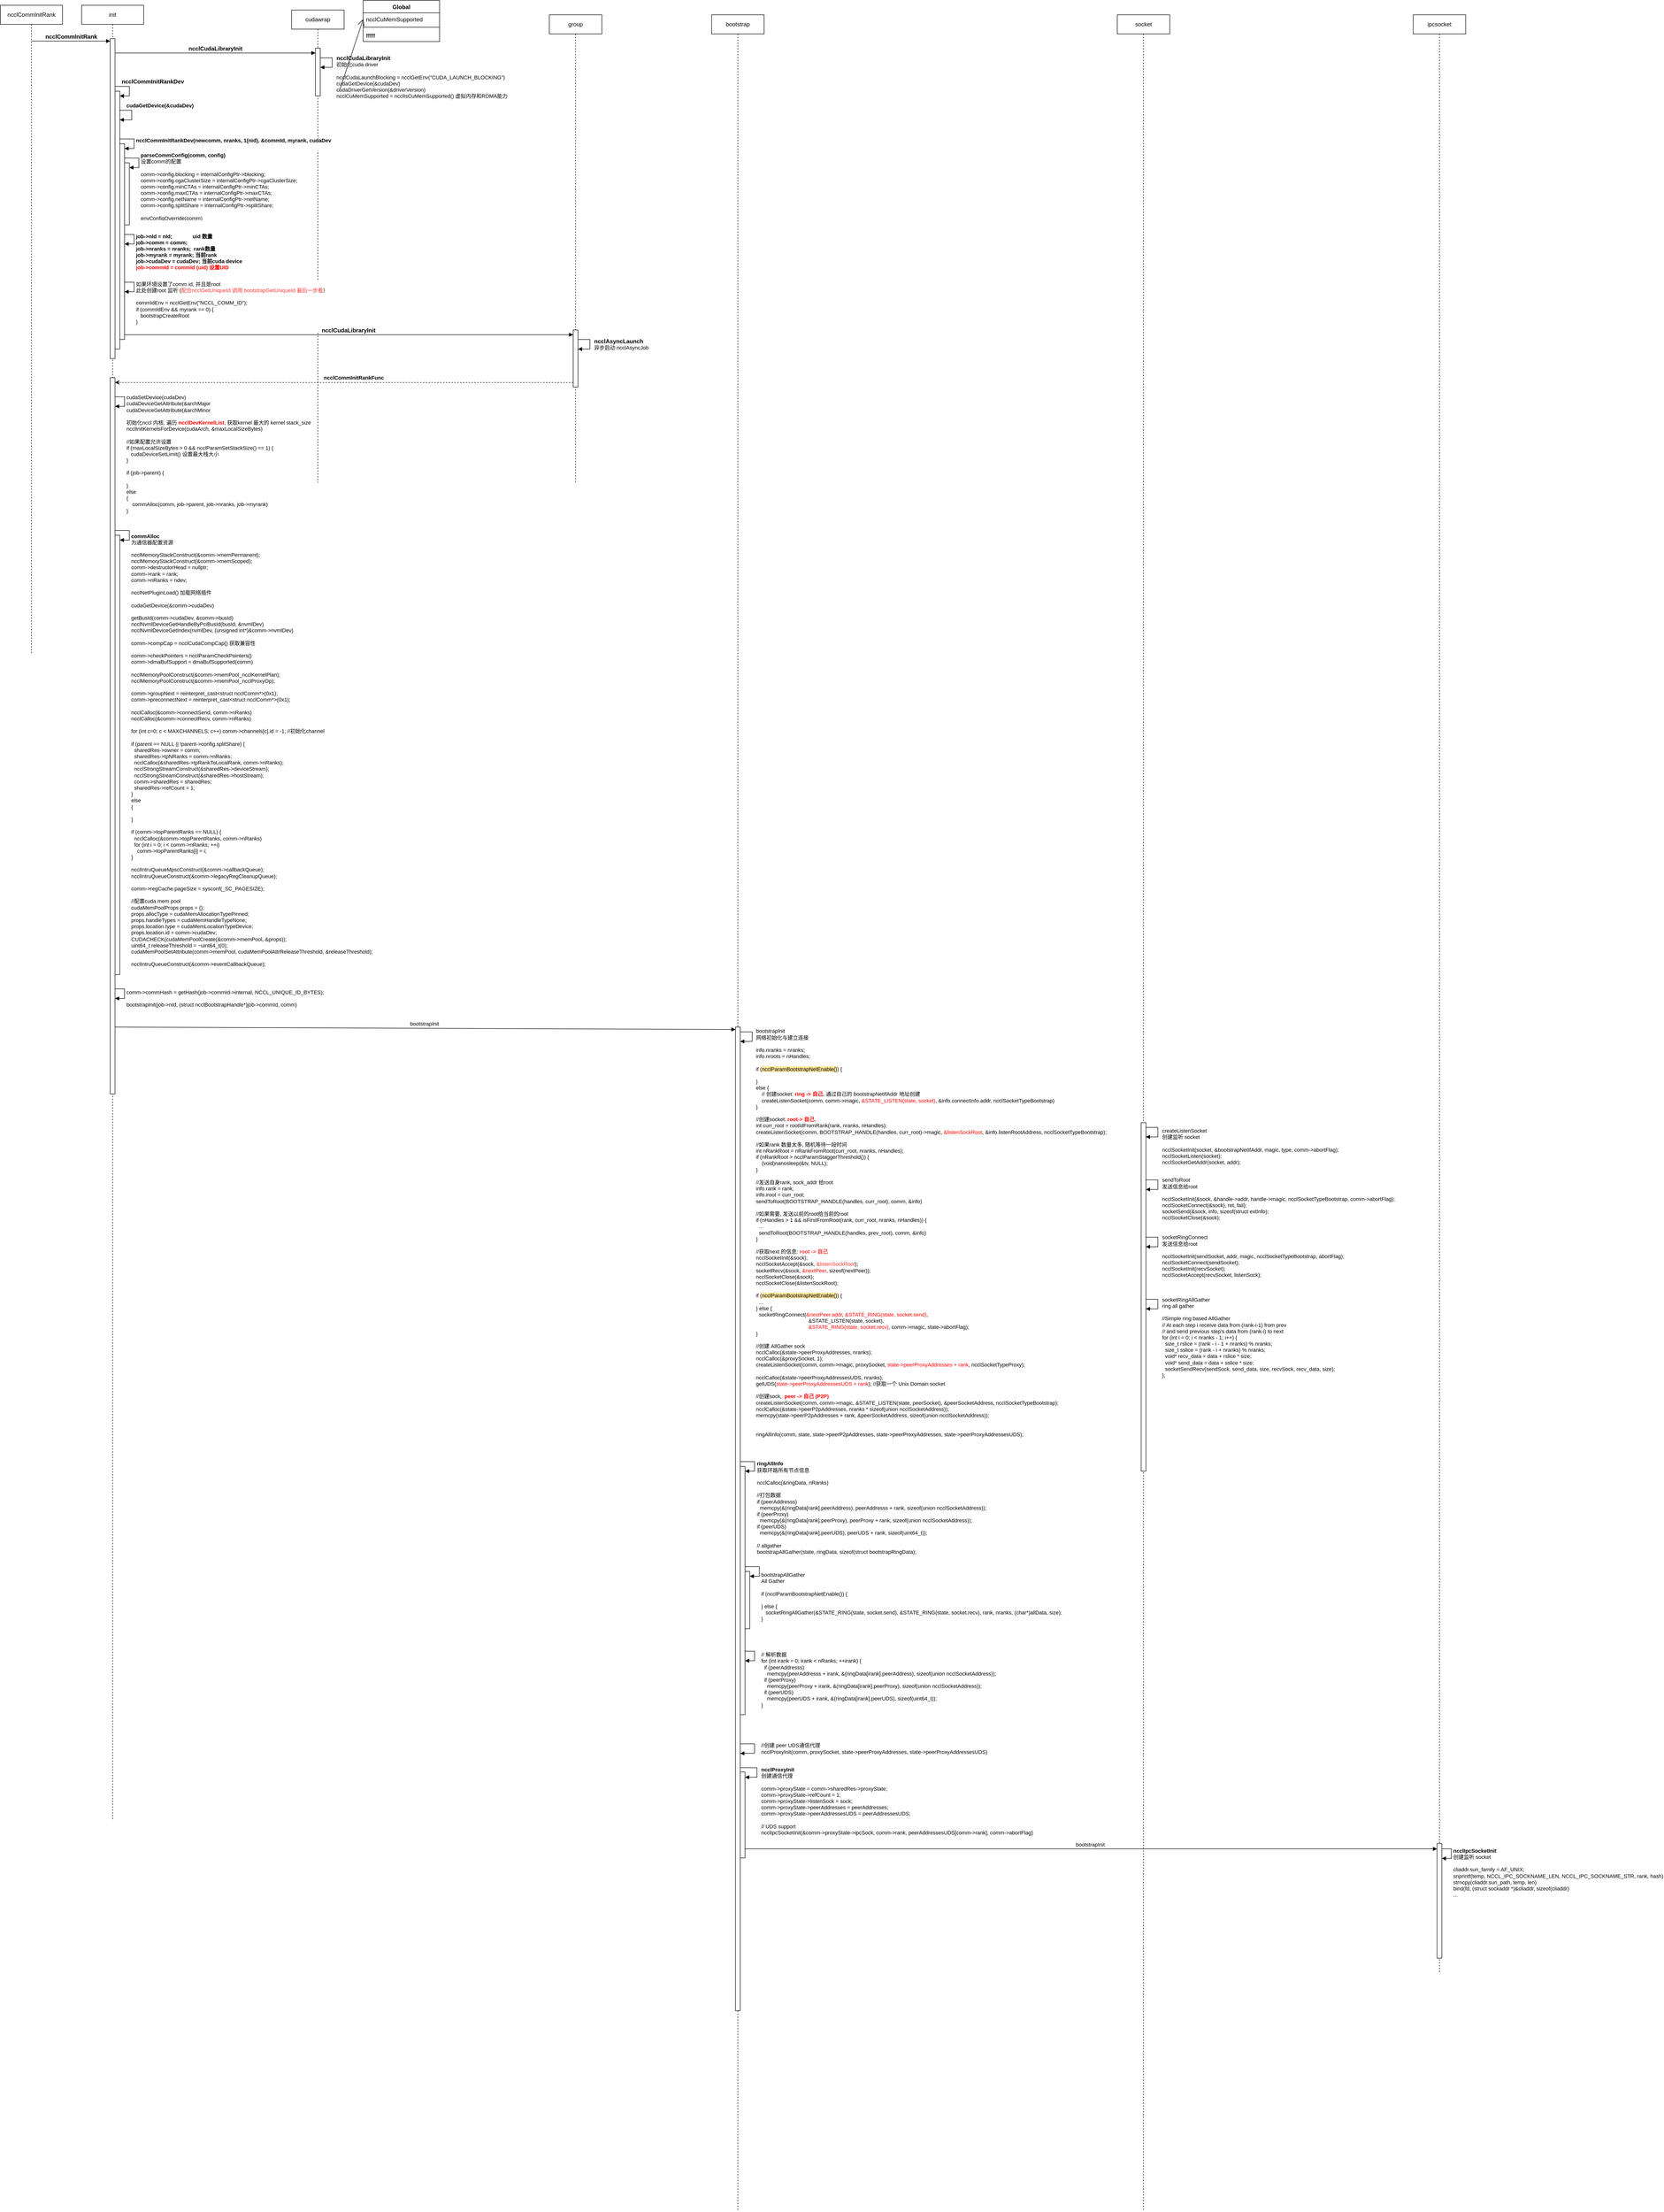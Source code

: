 <mxfile version="24.7.17">
  <diagram name="第 1 页" id="b1GZFBe9WJdDzyMPC5VA">
    <mxGraphModel dx="1889" dy="625" grid="1" gridSize="10" guides="1" tooltips="1" connect="1" arrows="1" fold="1" page="1" pageScale="1" pageWidth="827" pageHeight="1169" math="0" shadow="0">
      <root>
        <mxCell id="0" />
        <mxCell id="1" parent="0" />
        <mxCell id="_BDcEChBNtWXRV-AnO8E-1" value="ncclCommInitRank" style="shape=umlLifeline;perimeter=lifelinePerimeter;whiteSpace=wrap;html=1;container=1;dropTarget=0;collapsible=0;recursiveResize=0;outlineConnect=0;portConstraint=eastwest;newEdgeStyle={&quot;curved&quot;:0,&quot;rounded&quot;:0};" parent="1" vertex="1">
          <mxGeometry x="-10" y="40" width="130" height="1360" as="geometry" />
        </mxCell>
        <mxCell id="_BDcEChBNtWXRV-AnO8E-2" value="&lt;span style=&quot;text-align: left;&quot;&gt;cudawrap&lt;/span&gt;" style="shape=umlLifeline;perimeter=lifelinePerimeter;whiteSpace=wrap;html=1;container=1;dropTarget=0;collapsible=0;recursiveResize=0;outlineConnect=0;portConstraint=eastwest;newEdgeStyle={&quot;curved&quot;:0,&quot;rounded&quot;:0};" parent="1" vertex="1">
          <mxGeometry x="600" y="50" width="110" height="990" as="geometry" />
        </mxCell>
        <mxCell id="_BDcEChBNtWXRV-AnO8E-3" value="" style="html=1;points=[[0,0,0,0,5],[0,1,0,0,-5],[1,0,0,0,5],[1,1,0,0,-5]];perimeter=orthogonalPerimeter;outlineConnect=0;targetShapes=umlLifeline;portConstraint=eastwest;newEdgeStyle={&quot;curved&quot;:0,&quot;rounded&quot;:0};" parent="_BDcEChBNtWXRV-AnO8E-2" vertex="1">
          <mxGeometry x="50" y="80" width="10" height="100" as="geometry" />
        </mxCell>
        <mxCell id="_BDcEChBNtWXRV-AnO8E-4" value="&lt;b style=&quot;font-size: 12px; text-wrap: wrap;&quot;&gt;ncclCudaLibraryInit&lt;/b&gt;&lt;br&gt;&lt;div&gt;初始化cuda driver&lt;/div&gt;&lt;div&gt;&lt;br&gt;&lt;/div&gt;&lt;div&gt;ncclCudaLaunchBlocking = ncclGetEnv(&quot;CUDA_LAUNCH_BLOCKING&quot;)&lt;br&gt;&lt;/div&gt;&lt;div&gt;cudaGetDevice(&amp;amp;cudaDev)&lt;br&gt;cudaDriverGetVersion(&amp;amp;driverVersion)&lt;br&gt;ncclCuMemSupported = ncclIsCuMemSupported() 虚拟内存和RDMA能力&lt;br&gt;&lt;/div&gt;" style="html=1;align=left;spacingLeft=2;endArrow=block;rounded=0;edgeStyle=orthogonalEdgeStyle;curved=0;rounded=0;" parent="_BDcEChBNtWXRV-AnO8E-2" edge="1">
          <mxGeometry x="0.286" y="21" relative="1" as="geometry">
            <mxPoint x="60" y="100" as="sourcePoint" />
            <Array as="points">
              <mxPoint x="85" y="100" />
              <mxPoint x="85" y="120" />
            </Array>
            <mxPoint x="60" y="120.029" as="targetPoint" />
            <mxPoint x="5" y="-1" as="offset" />
          </mxGeometry>
        </mxCell>
        <mxCell id="_BDcEChBNtWXRV-AnO8E-5" value="&lt;div style=&quot;text-align: left;&quot;&gt;&lt;b&gt;&lt;span style=&quot;font-size: 12px; text-align: center; text-wrap: wrap; background-color: rgb(251, 251, 251);&quot;&gt;ncclCommInitRank&lt;/span&gt;&lt;/b&gt;&lt;/div&gt;" style="html=1;verticalAlign=bottom;endArrow=block;curved=0;rounded=0;entryX=0;entryY=0;entryDx=0;entryDy=5;entryPerimeter=0;" parent="1" source="_BDcEChBNtWXRV-AnO8E-1" target="_BDcEChBNtWXRV-AnO8E-33" edge="1">
          <mxGeometry x="-0.003" width="80" relative="1" as="geometry">
            <mxPoint x="70" y="200" as="sourcePoint" />
            <mxPoint x="150" y="200" as="targetPoint" />
            <Array as="points">
              <mxPoint x="65" y="115" />
            </Array>
            <mxPoint as="offset" />
          </mxGeometry>
        </mxCell>
        <mxCell id="_BDcEChBNtWXRV-AnO8E-6" value="&lt;div style=&quot;text-align: center;&quot;&gt;&lt;span style=&quot;font-size: 12px; text-wrap: wrap;&quot;&gt;&lt;b&gt;ncclCommInitRankDev&lt;/b&gt;&lt;/span&gt;&lt;br&gt;&lt;/div&gt;" style="html=1;align=left;spacingLeft=2;endArrow=block;rounded=0;edgeStyle=orthogonalEdgeStyle;curved=0;rounded=0;" parent="1" source="_BDcEChBNtWXRV-AnO8E-33" target="_BDcEChBNtWXRV-AnO8E-35" edge="1">
          <mxGeometry x="-0.714" y="10" relative="1" as="geometry">
            <mxPoint x="240" y="150" as="sourcePoint" />
            <Array as="points">
              <mxPoint x="260" y="210" />
              <mxPoint x="260" y="230" />
            </Array>
            <mxPoint x="240" y="170" as="targetPoint" />
            <mxPoint as="offset" />
          </mxGeometry>
        </mxCell>
        <mxCell id="_BDcEChBNtWXRV-AnO8E-23" value="Global" style="swimlane;fontStyle=1;align=center;verticalAlign=top;childLayout=stackLayout;horizontal=1;startSize=26;horizontalStack=0;resizeParent=1;resizeParentMax=0;resizeLast=0;collapsible=1;marginBottom=0;whiteSpace=wrap;html=1;" parent="1" vertex="1">
          <mxGeometry x="750" y="30" width="160" height="86" as="geometry" />
        </mxCell>
        <mxCell id="_BDcEChBNtWXRV-AnO8E-24" value="ncclCuMemSupported" style="text;strokeColor=none;fillColor=none;align=left;verticalAlign=top;spacingLeft=4;spacingRight=4;overflow=hidden;rotatable=0;points=[[0,0.5],[1,0.5]];portConstraint=eastwest;whiteSpace=wrap;html=1;" parent="_BDcEChBNtWXRV-AnO8E-23" vertex="1">
          <mxGeometry y="26" width="160" height="26" as="geometry" />
        </mxCell>
        <mxCell id="_BDcEChBNtWXRV-AnO8E-25" value="" style="line;strokeWidth=1;fillColor=none;align=left;verticalAlign=middle;spacingTop=-1;spacingLeft=3;spacingRight=3;rotatable=0;labelPosition=right;points=[];portConstraint=eastwest;strokeColor=inherit;" parent="_BDcEChBNtWXRV-AnO8E-23" vertex="1">
          <mxGeometry y="52" width="160" height="8" as="geometry" />
        </mxCell>
        <mxCell id="_BDcEChBNtWXRV-AnO8E-26" value="ffffff" style="text;strokeColor=none;fillColor=none;align=left;verticalAlign=top;spacingLeft=4;spacingRight=4;overflow=hidden;rotatable=0;points=[[0,0.5],[1,0.5]];portConstraint=eastwest;whiteSpace=wrap;html=1;" parent="_BDcEChBNtWXRV-AnO8E-23" vertex="1">
          <mxGeometry y="60" width="160" height="26" as="geometry" />
        </mxCell>
        <mxCell id="_BDcEChBNtWXRV-AnO8E-27" value="" style="endArrow=open;endFill=1;endSize=12;html=1;rounded=0;entryX=0;entryY=0.5;entryDx=0;entryDy=0;" parent="1" target="_BDcEChBNtWXRV-AnO8E-24" edge="1">
          <mxGeometry width="160" relative="1" as="geometry">
            <mxPoint x="700" y="220" as="sourcePoint" />
            <mxPoint x="880" y="300" as="targetPoint" />
          </mxGeometry>
        </mxCell>
        <mxCell id="_BDcEChBNtWXRV-AnO8E-31" value="&lt;div&gt;&lt;b&gt;ncclCommInitRankDev(newcomm, nranks, 1(nid), &amp;amp;commId, myrank, cudaDev&lt;br&gt;&lt;/b&gt;&lt;br&gt;&lt;/div&gt;" style="html=1;align=left;spacingLeft=2;endArrow=block;rounded=0;edgeStyle=orthogonalEdgeStyle;curved=0;rounded=0;" parent="1" target="_BDcEChBNtWXRV-AnO8E-37" edge="1">
          <mxGeometry x="0.142" relative="1" as="geometry">
            <mxPoint x="240" y="320" as="sourcePoint" />
            <Array as="points">
              <mxPoint x="270" y="320" />
              <mxPoint x="270" y="340" />
            </Array>
            <mxPoint x="240" y="340" as="targetPoint" />
            <mxPoint as="offset" />
          </mxGeometry>
        </mxCell>
        <mxCell id="_BDcEChBNtWXRV-AnO8E-32" value="init" style="shape=umlLifeline;perimeter=lifelinePerimeter;whiteSpace=wrap;html=1;container=1;dropTarget=0;collapsible=0;recursiveResize=0;outlineConnect=0;portConstraint=eastwest;newEdgeStyle={&quot;curved&quot;:0,&quot;rounded&quot;:0};" parent="1" vertex="1">
          <mxGeometry x="160" y="40" width="130" height="3800" as="geometry" />
        </mxCell>
        <mxCell id="_BDcEChBNtWXRV-AnO8E-33" value="" style="html=1;points=[[0,0,0,0,5],[0,1,0,0,-5],[1,0,0,0,5],[1,1,0,0,-5]];perimeter=orthogonalPerimeter;outlineConnect=0;targetShapes=umlLifeline;portConstraint=eastwest;newEdgeStyle={&quot;curved&quot;:0,&quot;rounded&quot;:0};" parent="_BDcEChBNtWXRV-AnO8E-32" vertex="1">
          <mxGeometry x="60" y="70" width="10" height="670" as="geometry" />
        </mxCell>
        <mxCell id="_BDcEChBNtWXRV-AnO8E-39" value="" style="html=1;points=[[0,0,0,0,5],[0,1,0,0,-5],[1,0,0,0,5],[1,1,0,0,-5]];perimeter=orthogonalPerimeter;outlineConnect=0;targetShapes=umlLifeline;portConstraint=eastwest;newEdgeStyle={&quot;curved&quot;:0,&quot;rounded&quot;:0};" parent="_BDcEChBNtWXRV-AnO8E-32" vertex="1">
          <mxGeometry x="90" y="330" width="10" height="130" as="geometry" />
        </mxCell>
        <mxCell id="1VXhZnBA0H2tJ2FiTW9o-6" value="" style="html=1;points=[[0,0,0,0,5],[0,1,0,0,-5],[1,0,0,0,5],[1,1,0,0,-5]];perimeter=orthogonalPerimeter;outlineConnect=0;targetShapes=umlLifeline;portConstraint=eastwest;newEdgeStyle={&quot;curved&quot;:0,&quot;rounded&quot;:0};" vertex="1" parent="_BDcEChBNtWXRV-AnO8E-32">
          <mxGeometry x="60" y="780" width="10" height="1500" as="geometry" />
        </mxCell>
        <mxCell id="1VXhZnBA0H2tJ2FiTW9o-11" value="" style="html=1;points=[[0,0,0,0,5],[0,1,0,0,-5],[1,0,0,0,5],[1,1,0,0,-5]];perimeter=orthogonalPerimeter;outlineConnect=0;targetShapes=umlLifeline;portConstraint=eastwest;newEdgeStyle={&quot;curved&quot;:0,&quot;rounded&quot;:0};" vertex="1" parent="_BDcEChBNtWXRV-AnO8E-32">
          <mxGeometry x="70" y="1110" width="10" height="920" as="geometry" />
        </mxCell>
        <mxCell id="_BDcEChBNtWXRV-AnO8E-34" value="&lt;b&gt;cudaGetDevice(&amp;amp;cudaDev)&lt;/b&gt;" style="html=1;align=left;spacingLeft=2;endArrow=block;rounded=0;edgeStyle=orthogonalEdgeStyle;curved=0;rounded=0;" parent="1" edge="1">
          <mxGeometry x="-0.715" y="10" relative="1" as="geometry">
            <mxPoint x="240" y="260" as="sourcePoint" />
            <Array as="points">
              <mxPoint x="265" y="260" />
              <mxPoint x="265" y="280" />
            </Array>
            <mxPoint x="240" y="280" as="targetPoint" />
            <mxPoint as="offset" />
          </mxGeometry>
        </mxCell>
        <mxCell id="_BDcEChBNtWXRV-AnO8E-35" value="" style="html=1;points=[[0,0,0,0,5],[0,1,0,0,-5],[1,0,0,0,5],[1,1,0,0,-5]];perimeter=orthogonalPerimeter;outlineConnect=0;targetShapes=umlLifeline;portConstraint=eastwest;newEdgeStyle={&quot;curved&quot;:0,&quot;rounded&quot;:0};" parent="1" vertex="1">
          <mxGeometry x="230" y="220" width="10" height="540" as="geometry" />
        </mxCell>
        <mxCell id="_BDcEChBNtWXRV-AnO8E-36" value="&lt;div style=&quot;text-align: left;&quot;&gt;&lt;span style=&quot;font-size: 12px; text-wrap: wrap;&quot;&gt;&lt;b&gt;ncclCudaLibraryInit&lt;/b&gt;&lt;/span&gt;&lt;/div&gt;" style="html=1;verticalAlign=bottom;endArrow=block;curved=0;rounded=0;" parent="1" edge="1" source="_BDcEChBNtWXRV-AnO8E-33">
          <mxGeometry x="-0.003" width="80" relative="1" as="geometry">
            <mxPoint x="240" y="140" as="sourcePoint" />
            <mxPoint x="650" y="140" as="targetPoint" />
            <Array as="points" />
            <mxPoint as="offset" />
          </mxGeometry>
        </mxCell>
        <mxCell id="_BDcEChBNtWXRV-AnO8E-37" value="" style="html=1;points=[[0,0,0,0,5],[0,1,0,0,-5],[1,0,0,0,5],[1,1,0,0,-5]];perimeter=orthogonalPerimeter;outlineConnect=0;targetShapes=umlLifeline;portConstraint=eastwest;newEdgeStyle={&quot;curved&quot;:0,&quot;rounded&quot;:0};" parent="1" vertex="1">
          <mxGeometry x="240" y="330" width="10" height="410" as="geometry" />
        </mxCell>
        <mxCell id="_BDcEChBNtWXRV-AnO8E-38" value="&lt;div&gt;&lt;b&gt;parseCommConfig(comm, config)&lt;br&gt;&lt;/b&gt;设置comm的配置&lt;br&gt;&lt;br&gt;&lt;div&gt;comm-&amp;gt;config.blocking = internalConfigPtr-&amp;gt;blocking;&lt;/div&gt;&lt;div&gt;comm-&amp;gt;config.cgaClusterSize = internalConfigPtr-&amp;gt;cgaClusterSize;&lt;/div&gt;&lt;div&gt;comm-&amp;gt;config.minCTAs = internalConfigPtr-&amp;gt;minCTAs;&lt;/div&gt;&lt;div&gt;comm-&amp;gt;config.maxCTAs = internalConfigPtr-&amp;gt;maxCTAs;&lt;/div&gt;&lt;div&gt;comm-&amp;gt;config.netName = internalConfigPtr-&amp;gt;netName;&lt;/div&gt;&lt;div&gt;comm-&amp;gt;config.splitShare = internalConfigPtr-&amp;gt;splitShare;&lt;br&gt;&lt;br&gt;envConfigOverride(comm)&lt;br&gt;&lt;/div&gt;&lt;/div&gt;" style="html=1;align=left;spacingLeft=2;endArrow=block;rounded=0;edgeStyle=orthogonalEdgeStyle;curved=0;rounded=0;" parent="1" target="_BDcEChBNtWXRV-AnO8E-39" edge="1">
          <mxGeometry x="0.437" y="40" relative="1" as="geometry">
            <mxPoint x="250" y="360" as="sourcePoint" />
            <Array as="points">
              <mxPoint x="280" y="360" />
              <mxPoint x="280" y="380" />
            </Array>
            <mxPoint x="260" y="400" as="targetPoint" />
            <mxPoint as="offset" />
          </mxGeometry>
        </mxCell>
        <mxCell id="_BDcEChBNtWXRV-AnO8E-41" value="&lt;div&gt;&lt;b style=&quot;&quot;&gt;&lt;br&gt;&lt;/b&gt;&lt;/div&gt;&lt;div style=&quot;font-weight: bold;&quot;&gt;&lt;b style=&quot;&quot;&gt;&lt;br&gt;&lt;/b&gt;&lt;/div&gt;&lt;div style=&quot;&quot;&gt;&lt;b&gt;job-&amp;gt;nId = nId;&amp;nbsp; &amp;nbsp; &amp;nbsp; &amp;nbsp; &amp;nbsp; &amp;nbsp; &amp;nbsp; uid 数量&lt;/b&gt;&lt;/div&gt;&lt;div style=&quot;&quot;&gt;&lt;b&gt;job-&amp;gt;comm = comm;&amp;nbsp;&amp;nbsp;&lt;/b&gt;&lt;/div&gt;&lt;div style=&quot;&quot;&gt;&lt;b&gt;job-&amp;gt;nranks = nranks;&amp;nbsp; rank数量&lt;/b&gt;&lt;/div&gt;&lt;div style=&quot;&quot;&gt;&lt;b&gt;job-&amp;gt;myrank = myrank; 当前rank&lt;/b&gt;&lt;/div&gt;&lt;div style=&quot;&quot;&gt;&lt;b&gt;job-&amp;gt;cudaDev = cudaDev; 当前cuda device&lt;/b&gt;&lt;/div&gt;&lt;b style=&quot;color: rgb(255, 0, 0);&quot;&gt;job-&amp;gt;commId = commId (uid) 设置UID&lt;br&gt;&lt;br&gt;&lt;/b&gt;" style="html=1;align=left;spacingLeft=2;endArrow=block;rounded=0;edgeStyle=orthogonalEdgeStyle;curved=0;rounded=0;" parent="1" edge="1">
          <mxGeometry x="0.333" y="10" relative="1" as="geometry">
            <mxPoint x="250" y="520" as="sourcePoint" />
            <Array as="points">
              <mxPoint x="270" y="520" />
              <mxPoint x="270" y="540" />
            </Array>
            <mxPoint x="250" y="540" as="targetPoint" />
            <mxPoint as="offset" />
          </mxGeometry>
        </mxCell>
        <mxCell id="_BDcEChBNtWXRV-AnO8E-42" value="&lt;div&gt;如果环境设置了comm id, 并且是root&lt;br&gt;此处创建root 监听 (&lt;font color=&quot;#ff3333&quot;&gt;配合ncclGetUniqueId 调用 bootstrapGetUniqueId 最后一步看&lt;/font&gt;）&lt;/div&gt;&lt;div style=&quot;font-weight: bold;&quot;&gt;&lt;b style=&quot;&quot;&gt;&lt;br&gt;&lt;/b&gt;&lt;/div&gt;&lt;div style=&quot;&quot;&gt;commIdEnv = ncclGetEnv(&quot;NCCL_COMM_ID&quot;);&lt;br&gt;&lt;/div&gt;&lt;div style=&quot;&quot;&gt;if (commIdEnv &amp;amp;&amp;amp; myrank == 0) {&lt;br&gt;&lt;/div&gt;&lt;div style=&quot;&quot;&gt;&amp;nbsp; &amp;nbsp;bootstrapCreateRoot&lt;/div&gt;&lt;div style=&quot;&quot;&gt;}&lt;/div&gt;&lt;b style=&quot;color: rgb(255, 0, 0);&quot;&gt;&lt;br&gt;&lt;/b&gt;" style="html=1;align=left;spacingLeft=2;endArrow=block;rounded=0;edgeStyle=orthogonalEdgeStyle;curved=0;rounded=0;" parent="1" edge="1">
          <mxGeometry x="0.333" y="30" relative="1" as="geometry">
            <mxPoint x="250" y="620" as="sourcePoint" />
            <Array as="points">
              <mxPoint x="270" y="620" />
              <mxPoint x="270" y="640" />
            </Array>
            <mxPoint x="250" y="640" as="targetPoint" />
            <mxPoint as="offset" />
          </mxGeometry>
        </mxCell>
        <mxCell id="1VXhZnBA0H2tJ2FiTW9o-2" value="&lt;span style=&quot;text-align: left;&quot;&gt;group&lt;/span&gt;" style="shape=umlLifeline;perimeter=lifelinePerimeter;whiteSpace=wrap;html=1;container=1;dropTarget=0;collapsible=0;recursiveResize=0;outlineConnect=0;portConstraint=eastwest;newEdgeStyle={&quot;curved&quot;:0,&quot;rounded&quot;:0};" vertex="1" parent="1">
          <mxGeometry x="1140" y="60" width="110" height="980" as="geometry" />
        </mxCell>
        <mxCell id="1VXhZnBA0H2tJ2FiTW9o-3" value="" style="html=1;points=[[0,0,0,0,5],[0,1,0,0,-5],[1,0,0,0,5],[1,1,0,0,-5]];perimeter=orthogonalPerimeter;outlineConnect=0;targetShapes=umlLifeline;portConstraint=eastwest;newEdgeStyle={&quot;curved&quot;:0,&quot;rounded&quot;:0};" vertex="1" parent="1VXhZnBA0H2tJ2FiTW9o-2">
          <mxGeometry x="50" y="660" width="10" height="120" as="geometry" />
        </mxCell>
        <mxCell id="1VXhZnBA0H2tJ2FiTW9o-4" value="&lt;div&gt;&lt;span style=&quot;font-size: 12px; text-wrap: wrap;&quot;&gt;&lt;b&gt;ncclAsyncLaunch&lt;br&gt;&lt;/b&gt;&lt;/span&gt;异步启动&amp;nbsp;ncclAsyncJob&lt;/div&gt;" style="html=1;align=left;spacingLeft=2;endArrow=block;rounded=0;edgeStyle=orthogonalEdgeStyle;curved=0;rounded=0;" edge="1" parent="1VXhZnBA0H2tJ2FiTW9o-2">
          <mxGeometry y="5" relative="1" as="geometry">
            <mxPoint x="60" y="680" as="sourcePoint" />
            <Array as="points">
              <mxPoint x="85" y="680" />
              <mxPoint x="85" y="700" />
            </Array>
            <mxPoint x="60" y="700.029" as="targetPoint" />
            <mxPoint as="offset" />
          </mxGeometry>
        </mxCell>
        <mxCell id="1VXhZnBA0H2tJ2FiTW9o-5" value="&lt;div style=&quot;text-align: left;&quot;&gt;&lt;span style=&quot;font-size: 12px; text-wrap: wrap;&quot;&gt;&lt;b&gt;ncclCudaLibraryInit&lt;/b&gt;&lt;/span&gt;&lt;/div&gt;" style="html=1;verticalAlign=bottom;endArrow=block;curved=0;rounded=0;" edge="1" parent="1">
          <mxGeometry x="-0.003" width="80" relative="1" as="geometry">
            <mxPoint x="250" y="730" as="sourcePoint" />
            <mxPoint x="1190" y="730" as="targetPoint" />
            <Array as="points" />
            <mxPoint as="offset" />
          </mxGeometry>
        </mxCell>
        <mxCell id="1VXhZnBA0H2tJ2FiTW9o-8" value="&lt;b&gt;ncclCommInitRankFunc&lt;/b&gt;" style="endArrow=classic;html=1;rounded=0;dashed=1;" edge="1" parent="1">
          <mxGeometry x="-0.042" y="-10" width="50" height="50" relative="1" as="geometry">
            <mxPoint x="1190" y="830" as="sourcePoint" />
            <mxPoint x="230" y="830" as="targetPoint" />
            <mxPoint as="offset" />
          </mxGeometry>
        </mxCell>
        <mxCell id="1VXhZnBA0H2tJ2FiTW9o-9" value="&lt;div&gt;cudaSetDevice(cudaDev)&lt;br&gt;&lt;div&gt;cudaDeviceGetAttribute(&amp;amp;archMajor&lt;/div&gt;&lt;div&gt;cudaDeviceGetAttribute(&amp;amp;archMinor&lt;br&gt;&lt;br&gt;初始化nccl 内核, 遍历&amp;nbsp;&lt;b&gt;&lt;font color=&quot;#ff0000&quot;&gt;ncclDevKernelList&lt;/font&gt;&lt;/b&gt;, 获取kernel 最大的 kernel stack_size&lt;br&gt;ncclInitKernelsForDevice(cudaArch, &amp;amp;maxLocalSizeBytes)&lt;br&gt;&lt;br&gt;//如果配置允许设置&lt;br&gt;if (maxLocalSizeBytes &amp;gt; 0 &amp;amp;&amp;amp; ncclParamSetStackSize() == 1) {&lt;br&gt;&amp;nbsp; &amp;nbsp;cudaDeviceSetLimit() 设置最大栈大小&lt;br&gt;}&lt;/div&gt;&lt;/div&gt;&lt;div&gt;&lt;br&gt;&lt;/div&gt;&lt;div&gt;if (job-&amp;gt;parent) {&lt;br&gt;&lt;/div&gt;&lt;div&gt;&lt;br&gt;&lt;/div&gt;&lt;div&gt;}&lt;/div&gt;&lt;div&gt;else&lt;/div&gt;&lt;div&gt;{&lt;/div&gt;&lt;div&gt;&amp;nbsp; &amp;nbsp; commAlloc(comm, job-&amp;gt;parent, job-&amp;gt;nranks, job-&amp;gt;myrank)&amp;nbsp;&lt;/div&gt;&lt;div&gt;}&lt;/div&gt;" style="html=1;align=left;spacingLeft=2;endArrow=block;rounded=0;edgeStyle=orthogonalEdgeStyle;curved=0;rounded=0;" edge="1" parent="1">
          <mxGeometry x="0.333" y="100" relative="1" as="geometry">
            <mxPoint x="230" y="860" as="sourcePoint" />
            <Array as="points">
              <mxPoint x="250" y="860" />
              <mxPoint x="250" y="880" />
            </Array>
            <mxPoint x="230" y="880" as="targetPoint" />
            <mxPoint as="offset" />
          </mxGeometry>
        </mxCell>
        <mxCell id="1VXhZnBA0H2tJ2FiTW9o-10" value="&lt;div&gt;&lt;b&gt;commAlloc&lt;/b&gt;&lt;br&gt;&lt;/div&gt;&lt;div style=&quot;&quot;&gt;为通信器配置资源&lt;br&gt;&lt;br&gt;&lt;/div&gt;&lt;div style=&quot;&quot;&gt;&lt;div&gt;ncclMemoryStackConstruct(&amp;amp;comm-&amp;gt;memPermanent);&lt;/div&gt;&lt;div&gt;ncclMemoryStackConstruct(&amp;amp;comm-&amp;gt;memScoped);&lt;/div&gt;&lt;div&gt;comm-&amp;gt;destructorHead = nullptr;&lt;/div&gt;&lt;div&gt;comm-&amp;gt;rank = rank;&lt;/div&gt;&lt;div&gt;comm-&amp;gt;nRanks = ndev;&lt;br&gt;&lt;br&gt;ncclNetPluginLoad() 加载网络插件&lt;br&gt;&lt;br&gt;cudaGetDevice(&amp;amp;comm-&amp;gt;cudaDev)&lt;br&gt;&lt;br&gt;getBusId(comm-&amp;gt;cudaDev, &amp;amp;comm-&amp;gt;busId)&lt;br&gt;ncclNvmlDeviceGetHandleByPciBusId(busId, &amp;amp;nvmlDev)&lt;br&gt;ncclNvmlDeviceGetIndex(nvmlDev, (unsigned int*)&amp;amp;comm-&amp;gt;nvmlDev)&lt;br&gt;&lt;br&gt;comm-&amp;gt;compCap = ncclCudaCompCap() 获取兼容性&lt;br&gt;&lt;br&gt;comm-&amp;gt;checkPointers = ncclParamCheckPointers()&lt;br&gt;comm-&amp;gt;dmaBufSupport = dmaBufSupported(comm)&lt;br&gt;&lt;br&gt;&lt;div&gt;ncclMemoryPoolConstruct(&amp;amp;comm-&amp;gt;memPool_ncclKernelPlan);&lt;/div&gt;&lt;div&gt;ncclMemoryPoolConstruct(&amp;amp;comm-&amp;gt;memPool_ncclProxyOp);&lt;/div&gt;&lt;br&gt;&lt;/div&gt;&lt;div&gt;&lt;div&gt;comm-&amp;gt;groupNext = reinterpret_cast&amp;lt;struct ncclComm*&amp;gt;(0x1);&lt;/div&gt;&lt;div&gt;comm-&amp;gt;preconnectNext = reinterpret_cast&amp;lt;struct ncclComm*&amp;gt;(0x1);&lt;br&gt;&lt;br&gt;&lt;div&gt;ncclCalloc(&amp;amp;comm-&amp;gt;connectSend, comm-&amp;gt;nRanks)&lt;/div&gt;&lt;div&gt;ncclCalloc(&amp;amp;comm-&amp;gt;connectRecv, comm-&amp;gt;nRanks)&lt;br&gt;&lt;br&gt;for (int c=0; c &amp;lt; MAXCHANNELS; c++) comm-&amp;gt;channels[c].id = -1; //初始化channel&lt;br&gt;&lt;br&gt;&lt;div&gt;if (parent == NULL || !parent-&amp;gt;config.splitShare) {&lt;/div&gt;&lt;div&gt;&lt;div&gt;&amp;nbsp; sharedRes-&amp;gt;owner = comm;&lt;/div&gt;&lt;div&gt;&amp;nbsp; sharedRes-&amp;gt;tpNRanks = comm-&amp;gt;nRanks;&lt;/div&gt;&lt;div&gt;&amp;nbsp; ncclCalloc(&amp;amp;sharedRes-&amp;gt;tpRankToLocalRank, comm-&amp;gt;nRanks);&lt;/div&gt;&lt;div&gt;&amp;nbsp; ncclStrongStreamConstruct(&amp;amp;sharedRes-&amp;gt;deviceStream);&lt;/div&gt;&lt;div&gt;&amp;nbsp; ncclStrongStreamConstruct(&amp;amp;sharedRes-&amp;gt;hostStream);&lt;/div&gt;&lt;div&gt;&amp;nbsp; comm-&amp;gt;sharedRes = sharedRes;&lt;/div&gt;&lt;div&gt;&amp;nbsp; sharedRes-&amp;gt;refCount = 1;&lt;/div&gt;&lt;/div&gt;&lt;div&gt;}&lt;/div&gt;&lt;div&gt;else&lt;/div&gt;&lt;div&gt;{&lt;/div&gt;&lt;div&gt;&lt;br&gt;&lt;/div&gt;&lt;div&gt;}&lt;/div&gt;&lt;/div&gt;&lt;/div&gt;&lt;/div&gt;&lt;div&gt;&lt;br&gt;&lt;/div&gt;&lt;div&gt;&lt;div&gt;if (comm-&amp;gt;topParentRanks == NULL) {&lt;/div&gt;&lt;div&gt;&amp;nbsp; ncclCalloc(&amp;amp;comm-&amp;gt;topParentRanks, comm-&amp;gt;nRanks)&lt;/div&gt;&lt;div&gt;&amp;nbsp; for (int i = 0; i &amp;lt; comm-&amp;gt;nRanks; ++i)&lt;/div&gt;&lt;div&gt;&amp;nbsp; &amp;nbsp; comm-&amp;gt;topParentRanks[i] = i;&lt;/div&gt;&lt;div&gt;}&lt;/div&gt;&lt;/div&gt;&lt;div&gt;&lt;br&gt;&lt;/div&gt;&lt;div&gt;&lt;div&gt;ncclIntruQueueMpscConstruct(&amp;amp;comm-&amp;gt;callbackQueue);&lt;/div&gt;&lt;div&gt;ncclIntruQueueConstruct(&amp;amp;comm-&amp;gt;legacyRegCleanupQueue);&lt;/div&gt;&lt;div&gt;&lt;br&gt;&lt;/div&gt;&lt;div&gt;comm-&amp;gt;regCache.pageSize = sysconf(_SC_PAGESIZE);&lt;br&gt;&lt;br&gt;//配置cuda mem pool&lt;br&gt;&lt;div&gt;cudaMemPoolProps props = {};&lt;/div&gt;&lt;div&gt;props.allocType = cudaMemAllocationTypePinned;&lt;/div&gt;&lt;div&gt;props.handleTypes = cudaMemHandleTypeNone;&lt;/div&gt;&lt;div&gt;props.location.type = cudaMemLocationTypeDevice;&lt;/div&gt;&lt;div&gt;props.location.id = comm-&amp;gt;cudaDev;&lt;/div&gt;&lt;div&gt;CUDACHECK(cudaMemPoolCreate(&amp;amp;comm-&amp;gt;memPool, &amp;amp;props));&lt;/div&gt;&lt;div&gt;uint64_t releaseThreshold = ~uint64_t(0);&lt;/div&gt;&lt;div&gt;cudaMemPoolSetAttribute(comm-&amp;gt;memPool, cudaMemPoolAttrReleaseThreshold, &amp;amp;releaseThreshold);&lt;/div&gt;&lt;/div&gt;&lt;/div&gt;&lt;div&gt;&lt;br&gt;&lt;/div&gt;&lt;div&gt;ncclIntruQueueConstruct(&amp;amp;comm-&amp;gt;eventCallbackQueue);&lt;br&gt;&lt;/div&gt;&lt;/div&gt;" style="html=1;align=left;spacingLeft=2;endArrow=block;rounded=0;edgeStyle=orthogonalEdgeStyle;curved=0;rounded=0;" edge="1" parent="1">
          <mxGeometry x="0.429" y="440" relative="1" as="geometry">
            <mxPoint x="230" y="1140" as="sourcePoint" />
            <Array as="points">
              <mxPoint x="260" y="1140" />
              <mxPoint x="260" y="1160" />
            </Array>
            <mxPoint x="240" y="1160" as="targetPoint" />
            <mxPoint as="offset" />
          </mxGeometry>
        </mxCell>
        <mxCell id="1VXhZnBA0H2tJ2FiTW9o-13" value="&lt;div&gt;comm-&amp;gt;commHash = getHash(job-&amp;gt;commId-&amp;gt;internal, NCCL_UNIQUE_ID_BYTES);&lt;br&gt;&lt;/div&gt;&lt;div&gt;&lt;br&gt;&lt;/div&gt;&lt;div&gt;bootstrapInit(job-&amp;gt;nId, (struct ncclBootstrapHandle*)job-&amp;gt;commId, comm)&lt;br&gt;&lt;/div&gt;" style="html=1;align=left;spacingLeft=2;endArrow=block;rounded=0;edgeStyle=orthogonalEdgeStyle;curved=0;rounded=0;" edge="1" parent="1">
          <mxGeometry x="0.333" relative="1" as="geometry">
            <mxPoint x="230" y="2100" as="sourcePoint" />
            <Array as="points">
              <mxPoint x="250" y="2100" />
              <mxPoint x="250" y="2120" />
            </Array>
            <mxPoint x="230" y="2120" as="targetPoint" />
            <mxPoint as="offset" />
          </mxGeometry>
        </mxCell>
        <mxCell id="1VXhZnBA0H2tJ2FiTW9o-14" value="&lt;span style=&quot;text-align: left;&quot;&gt;bootstrap&lt;/span&gt;" style="shape=umlLifeline;perimeter=lifelinePerimeter;whiteSpace=wrap;html=1;container=1;dropTarget=0;collapsible=0;recursiveResize=0;outlineConnect=0;portConstraint=eastwest;newEdgeStyle={&quot;curved&quot;:0,&quot;rounded&quot;:0};" vertex="1" parent="1">
          <mxGeometry x="1480" y="60" width="110" height="4600" as="geometry" />
        </mxCell>
        <mxCell id="1VXhZnBA0H2tJ2FiTW9o-15" value="" style="html=1;points=[[0,0,0,0,5],[0,1,0,0,-5],[1,0,0,0,5],[1,1,0,0,-5]];perimeter=orthogonalPerimeter;outlineConnect=0;targetShapes=umlLifeline;portConstraint=eastwest;newEdgeStyle={&quot;curved&quot;:0,&quot;rounded&quot;:0};" vertex="1" parent="1VXhZnBA0H2tJ2FiTW9o-14">
          <mxGeometry x="50" y="2120" width="10" height="2060" as="geometry" />
        </mxCell>
        <mxCell id="1VXhZnBA0H2tJ2FiTW9o-16" value="bootstrapInit&lt;span style=&quot;font-size: 12px; text-wrap: wrap;&quot;&gt;&lt;b&gt;&lt;br&gt;&lt;/b&gt;&lt;/span&gt;网络初始化与建立连接&lt;br&gt;&lt;div&gt;&lt;br&gt;&lt;/div&gt;&lt;div&gt;&lt;div&gt;info.nranks = nranks;&lt;/div&gt;&lt;div&gt;info.nroots = nHandles;&lt;/div&gt;&lt;/div&gt;&lt;div&gt;&lt;br&gt;&lt;/div&gt;&lt;div&gt;&lt;div&gt;if (&lt;span style=&quot;background-color: rgb(255, 229, 153);&quot;&gt;ncclParamBootstrapNetEnable()&lt;/span&gt;) {&lt;/div&gt;&lt;div&gt;&lt;br&gt;&lt;/div&gt;&lt;div&gt;}&lt;/div&gt;&lt;div&gt;else {&lt;br&gt;&amp;nbsp; &amp;nbsp; // 创建socket: &lt;b&gt;&lt;font color=&quot;#ff0000&quot;&gt;ring -&amp;gt; 自己&lt;/font&gt;&lt;/b&gt;, 通过自己的&amp;nbsp;bootstrapNetIfAddr 地址创建&lt;/div&gt;&lt;div&gt;&amp;nbsp; &amp;nbsp; createListenSocket(comm, comm-&amp;gt;magic, &lt;font color=&quot;#ff0000&quot;&gt;&amp;amp;STATE_LISTEN(state, socket)&lt;/font&gt;, &amp;amp;info.connectInfo.addr, ncclSocketTypeBootstrap)&lt;/div&gt;&lt;div&gt;}&lt;/div&gt;&lt;/div&gt;&lt;div&gt;&lt;br&gt;&lt;/div&gt;&lt;div&gt;//创建socket: &lt;font color=&quot;#ff0000&quot;&gt;&lt;b&gt;root-&amp;gt; 自己&lt;/b&gt;&lt;/font&gt;,&amp;nbsp;&lt;/div&gt;&lt;div&gt;&lt;div&gt;int curr_root = rootIdFromRank(rank, nranks, nHandles);&lt;/div&gt;&lt;div&gt;createListenSocket(comm, BOOTSTRAP_HANDLE(handles, curr_root)-&amp;gt;magic, &lt;font color=&quot;#ff0000&quot;&gt;&amp;amp;listenSockRoot&lt;/font&gt;, &amp;amp;info.listenRootAddress, ncclSocketTypeBootstrap);&lt;br&gt;&lt;br&gt;&lt;/div&gt;&lt;/div&gt;&lt;div&gt;//如果rank 数量太多, 随机等待一段时间&lt;/div&gt;&lt;div&gt;&lt;div&gt;int nRankRoot = nRankFromRoot(curr_root, nranks, nHandles);&lt;/div&gt;&lt;div&gt;if (nRankRoot &amp;gt; ncclParamStaggerThreshold()) {&lt;/div&gt;&lt;/div&gt;&lt;div&gt;&amp;nbsp; &amp;nbsp;&amp;nbsp;(void)nanosleep(&amp;amp;tv, NULL);&lt;/div&gt;&lt;div&gt;}&lt;/div&gt;&lt;div&gt;&lt;br&gt;&lt;/div&gt;&lt;div&gt;//发送自身rank, sock_addr 给root&lt;/div&gt;&lt;div&gt;&lt;div&gt;info.rank = rank;&lt;/div&gt;&lt;div&gt;info.iroot = curr_root;&lt;/div&gt;&lt;/div&gt;&lt;div&gt;sendToRoot(BOOTSTRAP_HANDLE(handles, curr_root), comm, &amp;amp;info)&lt;br&gt;&lt;/div&gt;&lt;div&gt;&lt;br&gt;&lt;/div&gt;&lt;div&gt;//如果需要, 发送以前的root给当前的root&lt;/div&gt;&lt;div&gt;&lt;div&gt;if (nHandles &amp;gt; 1 &amp;amp;&amp;amp; isFirstFromRoot(rank, curr_root, nranks, nHandles)) {&lt;/div&gt;&lt;div&gt;&amp;nbsp; ...&lt;/div&gt;&lt;div&gt;&amp;nbsp; sendToRoot(BOOTSTRAP_HANDLE(handles, prev_root), comm, &amp;amp;info)&lt;/div&gt;&lt;div&gt;}&lt;/div&gt;&lt;/div&gt;&lt;div&gt;&lt;br&gt;&lt;/div&gt;&lt;div&gt;//获取next 的信息: &lt;b&gt;&lt;font color=&quot;#ff3333&quot;&gt;root -&amp;gt; 自己&lt;/font&gt;&lt;/b&gt;&lt;/div&gt;&lt;div&gt;&lt;div&gt;ncclSocketInit(&amp;amp;sock);&lt;/div&gt;&lt;div&gt;ncclSocketAccept(&amp;amp;sock, &lt;font color=&quot;#ff3333&quot;&gt;&amp;amp;listenSockRoot&lt;/font&gt;);&lt;/div&gt;&lt;div&gt;socketRecv(&amp;amp;sock, &lt;font color=&quot;#ff0000&quot;&gt;&amp;amp;nextPeer&lt;/font&gt;, sizeof(nextPeer));&lt;/div&gt;&lt;div&gt;ncclSocketClose(&amp;amp;sock);&lt;/div&gt;&lt;div&gt;ncclSocketClose(&amp;amp;listenSockRoot);&lt;/div&gt;&lt;/div&gt;&lt;div&gt;&lt;br&gt;&lt;/div&gt;&lt;div&gt;&lt;div&gt;if (&lt;span style=&quot;background-color: rgb(255, 229, 153);&quot;&gt;ncclParamBootstrapNetEnable()&lt;/span&gt;) {&lt;/div&gt;&lt;div&gt;&amp;nbsp; ...&lt;/div&gt;&lt;div&gt;} else {&lt;/div&gt;&lt;div&gt;&amp;nbsp; socketRingConnect(&lt;font color=&quot;#ff0000&quot;&gt;&amp;amp;nextPeer.addr&lt;/font&gt;, &lt;font color=&quot;#ff0000&quot;&gt;&amp;amp;STATE_RING(state, socket.send)&lt;/font&gt;,&amp;nbsp;&lt;/div&gt;&lt;div&gt;&amp;nbsp; &amp;nbsp; &amp;nbsp; &amp;nbsp; &amp;nbsp; &amp;nbsp; &amp;nbsp; &amp;nbsp; &amp;nbsp; &amp;nbsp; &amp;nbsp; &amp;nbsp; &amp;nbsp; &amp;nbsp; &amp;nbsp; &amp;nbsp; &amp;nbsp; &amp;nbsp; &amp;amp;STATE_LISTEN(state, socket),&amp;nbsp;&lt;/div&gt;&lt;div&gt;&amp;nbsp; &amp;nbsp; &amp;nbsp; &amp;nbsp; &amp;nbsp; &amp;nbsp; &amp;nbsp; &amp;nbsp; &amp;nbsp; &amp;nbsp; &amp;nbsp; &amp;nbsp; &amp;nbsp; &amp;nbsp; &amp;nbsp; &amp;nbsp; &amp;nbsp; &amp;nbsp; &lt;font color=&quot;#ff0000&quot;&gt;&amp;amp;STATE_RING(state, socket.recv)&lt;/font&gt;, comm-&amp;gt;magic, state-&amp;gt;abortFlag);&lt;/div&gt;&lt;div&gt;}&lt;/div&gt;&lt;/div&gt;&lt;div&gt;&lt;br&gt;&lt;/div&gt;&lt;div&gt;//创建&amp;nbsp;AllGather sock&lt;/div&gt;&lt;div&gt;&lt;div&gt;ncclCalloc(&amp;amp;state-&amp;gt;peerProxyAddresses, nranks);&lt;/div&gt;&lt;div&gt;ncclCalloc(&amp;amp;proxySocket, 1);&lt;/div&gt;&lt;div&gt;createListenSocket(comm, comm-&amp;gt;magic, proxySocket, &lt;font color=&quot;#ff0000&quot;&gt;state-&amp;gt;peerProxyAddresses + rank&lt;/font&gt;, ncclSocketTypeProxy);&lt;/div&gt;&lt;/div&gt;&lt;div&gt;&lt;br&gt;&lt;/div&gt;&lt;div&gt;&lt;div&gt;ncclCalloc(&amp;amp;state-&amp;gt;peerProxyAddressesUDS, nranks);&lt;/div&gt;&lt;div&gt;getUDS(&lt;font color=&quot;#ff0000&quot;&gt;state-&amp;gt;peerProxyAddressesUDS + rank&lt;/font&gt;); //获取一个 Unix Domain socket&lt;/div&gt;&lt;/div&gt;&lt;div&gt;&lt;br&gt;&lt;/div&gt;&lt;div&gt;//创建sock,&amp;nbsp; &lt;b&gt;&lt;font color=&quot;#ff0000&quot;&gt;peer -&amp;gt; 自己 (P2P)&lt;/font&gt;&lt;/b&gt;&lt;/div&gt;&lt;div&gt;&lt;div&gt;createListenSocket(comm, comm-&amp;gt;magic, &amp;amp;STATE_LISTEN(state, peerSocket), &amp;amp;peerSocketAddress, ncclSocketTypeBootstrap);&lt;/div&gt;&lt;div&gt;ncclCalloc(&amp;amp;state-&amp;gt;peerP2pAddresses, nranks * sizeof(union ncclSocketAddress));&lt;/div&gt;&lt;div&gt;memcpy(state-&amp;gt;peerP2pAddresses + rank, &amp;amp;peerSocketAddress, sizeof(union ncclSocketAddress));&lt;/div&gt;&lt;/div&gt;&lt;div&gt;&lt;br&gt;&lt;/div&gt;&lt;div&gt;&lt;br&gt;&lt;/div&gt;&lt;div&gt;ringAllInfo(comm, state, state-&amp;gt;peerP2pAddresses, state-&amp;gt;peerProxyAddresses, state-&amp;gt;peerProxyAddressesUDS);&lt;br&gt;&lt;/div&gt;" style="html=1;align=left;spacingLeft=2;endArrow=block;rounded=0;edgeStyle=orthogonalEdgeStyle;curved=0;rounded=0;" edge="1" parent="1VXhZnBA0H2tJ2FiTW9o-14">
          <mxGeometry x="0.286" y="400" relative="1" as="geometry">
            <mxPoint x="60" y="2130" as="sourcePoint" />
            <Array as="points">
              <mxPoint x="85" y="2130" />
              <mxPoint x="85" y="2150" />
            </Array>
            <mxPoint x="60" y="2150.029" as="targetPoint" />
            <mxPoint x="4" as="offset" />
          </mxGeometry>
        </mxCell>
        <mxCell id="1VXhZnBA0H2tJ2FiTW9o-26" value="" style="html=1;points=[[0,0,0,0,5],[0,1,0,0,-5],[1,0,0,0,5],[1,1,0,0,-5]];perimeter=orthogonalPerimeter;outlineConnect=0;targetShapes=umlLifeline;portConstraint=eastwest;newEdgeStyle={&quot;curved&quot;:0,&quot;rounded&quot;:0};" vertex="1" parent="1VXhZnBA0H2tJ2FiTW9o-14">
          <mxGeometry x="60" y="3040" width="10" height="520" as="geometry" />
        </mxCell>
        <mxCell id="1VXhZnBA0H2tJ2FiTW9o-27" value="" style="html=1;points=[[0,0,0,0,5],[0,1,0,0,-5],[1,0,0,0,5],[1,1,0,0,-5]];perimeter=orthogonalPerimeter;outlineConnect=0;targetShapes=umlLifeline;portConstraint=eastwest;newEdgeStyle={&quot;curved&quot;:0,&quot;rounded&quot;:0};" vertex="1" parent="1VXhZnBA0H2tJ2FiTW9o-14">
          <mxGeometry x="60" y="3680" width="10" height="180" as="geometry" />
        </mxCell>
        <mxCell id="1VXhZnBA0H2tJ2FiTW9o-25" value="&lt;b&gt;ncclProxyInit&lt;/b&gt;&lt;br&gt;&lt;div&gt;创建通信代理&lt;/div&gt;&lt;div&gt;&lt;br&gt;&lt;/div&gt;&lt;div&gt;&lt;div&gt;comm-&amp;gt;proxyState = comm-&amp;gt;sharedRes-&amp;gt;proxyState;&lt;/div&gt;&lt;div&gt;comm-&amp;gt;proxyState-&amp;gt;refCount = 1;&lt;/div&gt;&lt;div&gt;comm-&amp;gt;proxyState-&amp;gt;listenSock = sock;&lt;/div&gt;&lt;div&gt;comm-&amp;gt;proxyState-&amp;gt;peerAddresses = peerAddresses;&lt;/div&gt;&lt;div&gt;comm-&amp;gt;proxyState-&amp;gt;peerAddressesUDS = peerAddressesUDS;&lt;/div&gt;&lt;/div&gt;&lt;div&gt;&lt;br&gt;&lt;/div&gt;&lt;div&gt;// UDS support&lt;br&gt;&lt;/div&gt;&lt;div&gt;ncclIpcSocketInit(&amp;amp;comm-&amp;gt;proxyState-&amp;gt;ipcSock, comm-&amp;gt;rank, peerAddressesUDS[comm-&amp;gt;rank], comm-&amp;gt;abortFlag)&lt;br&gt;&lt;/div&gt;" style="html=1;align=left;spacingLeft=2;endArrow=block;rounded=0;edgeStyle=orthogonalEdgeStyle;curved=0;rounded=0;" edge="1" parent="1VXhZnBA0H2tJ2FiTW9o-14">
          <mxGeometry x="0.375" y="50" relative="1" as="geometry">
            <mxPoint x="60" y="3671.0" as="sourcePoint" />
            <Array as="points">
              <mxPoint x="95" y="3671" />
              <mxPoint x="95" y="3691" />
            </Array>
            <mxPoint x="70" y="3691.029" as="targetPoint" />
            <mxPoint x="5" as="offset" />
          </mxGeometry>
        </mxCell>
        <mxCell id="1VXhZnBA0H2tJ2FiTW9o-28" value="&lt;div&gt;//创建 peer UDS通信代理&lt;/div&gt;&lt;div&gt;ncclProxyInit(comm, proxySocket, state-&amp;gt;peerProxyAddresses, state-&amp;gt;peerProxyAddressesUDS)&lt;br&gt;&lt;/div&gt;" style="html=1;align=left;spacingLeft=2;endArrow=block;rounded=0;edgeStyle=orthogonalEdgeStyle;curved=0;rounded=0;" edge="1" parent="1VXhZnBA0H2tJ2FiTW9o-14">
          <mxGeometry y="10" relative="1" as="geometry">
            <mxPoint x="60" y="3621" as="sourcePoint" />
            <Array as="points">
              <mxPoint x="90" y="3621" />
              <mxPoint x="90" y="3641" />
            </Array>
            <mxPoint x="60" y="3641.0" as="targetPoint" />
            <mxPoint as="offset" />
          </mxGeometry>
        </mxCell>
        <mxCell id="1VXhZnBA0H2tJ2FiTW9o-31" value="&lt;b&gt;ncclIpcSocketInit&lt;br&gt;&lt;/b&gt;&lt;div&gt;创建监听 socket&lt;/div&gt;&lt;div&gt;&lt;br&gt;&lt;/div&gt;&lt;div&gt;cliaddr.sun_family = AF_UNIX;&lt;br&gt;snprintf(temp, NCCL_IPC_SOCKNAME_LEN, NCCL_IPC_SOCKNAME_STR, rank, hash)&lt;br&gt;&lt;/div&gt;&lt;div&gt;strncpy(cliaddr.sun_path, temp, len)&lt;br&gt;&lt;/div&gt;&lt;div&gt;bind(fd, (struct sockaddr *)&amp;amp;cliaddr, sizeof(cliaddr)&lt;br&gt;&lt;/div&gt;&lt;div&gt;...&lt;/div&gt;" style="html=1;align=left;spacingLeft=2;endArrow=block;rounded=0;edgeStyle=orthogonalEdgeStyle;curved=0;rounded=0;" edge="1" parent="1VXhZnBA0H2tJ2FiTW9o-14">
          <mxGeometry x="0.335" y="30" relative="1" as="geometry">
            <mxPoint x="1530" y="3841" as="sourcePoint" />
            <Array as="points">
              <mxPoint x="1550" y="3841" />
              <mxPoint x="1550" y="3861" />
            </Array>
            <mxPoint x="1530" y="3861.029" as="targetPoint" />
            <mxPoint as="offset" />
          </mxGeometry>
        </mxCell>
        <mxCell id="1VXhZnBA0H2tJ2FiTW9o-32" value="&lt;div style=&quot;text-align: left;&quot;&gt;bootstrapInit&lt;br&gt;&lt;/div&gt;" style="html=1;verticalAlign=bottom;endArrow=block;curved=0;rounded=0;" edge="1" parent="1VXhZnBA0H2tJ2FiTW9o-14">
          <mxGeometry x="-0.003" width="80" relative="1" as="geometry">
            <mxPoint x="70" y="3841" as="sourcePoint" />
            <mxPoint x="1520" y="3841" as="targetPoint" />
            <Array as="points" />
            <mxPoint as="offset" />
          </mxGeometry>
        </mxCell>
        <mxCell id="1VXhZnBA0H2tJ2FiTW9o-35" value="" style="html=1;points=[[0,0,0,0,5],[0,1,0,0,-5],[1,0,0,0,5],[1,1,0,0,-5]];perimeter=orthogonalPerimeter;outlineConnect=0;targetShapes=umlLifeline;portConstraint=eastwest;newEdgeStyle={&quot;curved&quot;:0,&quot;rounded&quot;:0};" vertex="1" parent="1VXhZnBA0H2tJ2FiTW9o-14">
          <mxGeometry x="70" y="3260" width="10" height="120" as="geometry" />
        </mxCell>
        <mxCell id="1VXhZnBA0H2tJ2FiTW9o-17" value="&lt;div style=&quot;text-align: left;&quot;&gt;bootstrapInit&lt;br&gt;&lt;/div&gt;" style="html=1;verticalAlign=bottom;endArrow=block;curved=0;rounded=0;entryX=0;entryY=0;entryDx=0;entryDy=5;entryPerimeter=0;" edge="1" parent="1" target="1VXhZnBA0H2tJ2FiTW9o-15">
          <mxGeometry x="-0.003" width="80" relative="1" as="geometry">
            <mxPoint x="230" y="2180" as="sourcePoint" />
            <mxPoint x="1170" y="2180" as="targetPoint" />
            <Array as="points" />
            <mxPoint as="offset" />
          </mxGeometry>
        </mxCell>
        <mxCell id="1VXhZnBA0H2tJ2FiTW9o-18" value="&lt;span style=&quot;text-align: left;&quot;&gt;socket&lt;/span&gt;" style="shape=umlLifeline;perimeter=lifelinePerimeter;whiteSpace=wrap;html=1;container=1;dropTarget=0;collapsible=0;recursiveResize=0;outlineConnect=0;portConstraint=eastwest;newEdgeStyle={&quot;curved&quot;:0,&quot;rounded&quot;:0};" vertex="1" parent="1">
          <mxGeometry x="2330" y="60" width="110" height="4600" as="geometry" />
        </mxCell>
        <mxCell id="1VXhZnBA0H2tJ2FiTW9o-19" value="" style="html=1;points=[[0,0,0,0,5],[0,1,0,0,-5],[1,0,0,0,5],[1,1,0,0,-5]];perimeter=orthogonalPerimeter;outlineConnect=0;targetShapes=umlLifeline;portConstraint=eastwest;newEdgeStyle={&quot;curved&quot;:0,&quot;rounded&quot;:0};" vertex="1" parent="1VXhZnBA0H2tJ2FiTW9o-18">
          <mxGeometry x="50" y="2320" width="10" height="730" as="geometry" />
        </mxCell>
        <mxCell id="1VXhZnBA0H2tJ2FiTW9o-20" value="createListenSocket&lt;br&gt;&lt;div&gt;创建监听 socket&lt;/div&gt;&lt;div&gt;&lt;br&gt;&lt;/div&gt;&lt;div&gt;&lt;div&gt;ncclSocketInit(socket, &amp;amp;bootstrapNetIfAddr, magic, type, comm-&amp;gt;abortFlag);&lt;/div&gt;&lt;div&gt;ncclSocketListen(socket);&lt;/div&gt;&lt;div&gt;ncclSocketGetAddr(socket, addr);&lt;/div&gt;&lt;/div&gt;" style="html=1;align=left;spacingLeft=2;endArrow=block;rounded=0;edgeStyle=orthogonalEdgeStyle;curved=0;rounded=0;" edge="1" parent="1VXhZnBA0H2tJ2FiTW9o-18">
          <mxGeometry x="0.286" y="21" relative="1" as="geometry">
            <mxPoint x="60" y="2330" as="sourcePoint" />
            <Array as="points">
              <mxPoint x="85" y="2330" />
              <mxPoint x="85" y="2350" />
            </Array>
            <mxPoint x="60" y="2350.029" as="targetPoint" />
            <mxPoint x="5" y="-1" as="offset" />
          </mxGeometry>
        </mxCell>
        <mxCell id="1VXhZnBA0H2tJ2FiTW9o-21" value="sendToRoot&lt;br&gt;&lt;div&gt;发送信息给root&lt;/div&gt;&lt;div&gt;&lt;br&gt;&lt;/div&gt;&lt;div&gt;&lt;div&gt;ncclSocketInit(&amp;amp;sock, &amp;amp;handle-&amp;gt;addr, handle-&amp;gt;magic, ncclSocketTypeBootstrap, comm-&amp;gt;abortFlag);&lt;/div&gt;&lt;div&gt;ncclSocketConnect(&amp;amp;sock), ret, fail);&lt;/div&gt;&lt;div&gt;socketSend(&amp;amp;sock, info, sizeof(struct extInfo);&lt;/div&gt;&lt;div&gt;ncclSocketClose(&amp;amp;sock);&lt;/div&gt;&lt;/div&gt;" style="html=1;align=left;spacingLeft=2;endArrow=block;rounded=0;edgeStyle=orthogonalEdgeStyle;curved=0;rounded=0;" edge="1" parent="1">
          <mxGeometry x="0.286" y="21" relative="1" as="geometry">
            <mxPoint x="2390" y="2500" as="sourcePoint" />
            <Array as="points">
              <mxPoint x="2415" y="2500" />
              <mxPoint x="2415" y="2520" />
            </Array>
            <mxPoint x="2390" y="2520.029" as="targetPoint" />
            <mxPoint x="5" y="-1" as="offset" />
          </mxGeometry>
        </mxCell>
        <mxCell id="1VXhZnBA0H2tJ2FiTW9o-22" value="socketRingConnect&lt;br&gt;&lt;div&gt;发送信息给root&lt;/div&gt;&lt;div&gt;&lt;br&gt;&lt;/div&gt;&lt;div&gt;&lt;div&gt;ncclSocketInit(sendSocket, addr, magic, ncclSocketTypeBootstrap, abortFlag);&lt;/div&gt;&lt;div&gt;ncclSocketConnect(sendSocket);&lt;/div&gt;&lt;div&gt;ncclSocketInit(recvSocket);&lt;/div&gt;&lt;div&gt;ncclSocketAccept(recvSocket, listenSock);&lt;/div&gt;&lt;/div&gt;" style="html=1;align=left;spacingLeft=2;endArrow=block;rounded=0;edgeStyle=orthogonalEdgeStyle;curved=0;rounded=0;" edge="1" parent="1">
          <mxGeometry x="0.286" y="21" relative="1" as="geometry">
            <mxPoint x="2390" y="2620" as="sourcePoint" />
            <Array as="points">
              <mxPoint x="2415" y="2620" />
              <mxPoint x="2415" y="2640" />
            </Array>
            <mxPoint x="2390" y="2640.029" as="targetPoint" />
            <mxPoint x="5" y="-1" as="offset" />
          </mxGeometry>
        </mxCell>
        <mxCell id="1VXhZnBA0H2tJ2FiTW9o-23" value="&lt;b&gt;ringAllInfo&lt;/b&gt;&lt;br&gt;&lt;div&gt;获取环路所有节点信息&lt;/div&gt;&lt;div&gt;&lt;br&gt;&lt;/div&gt;&lt;div&gt;ncclCalloc(&amp;amp;ringData, nRanks)&lt;br&gt;&lt;/div&gt;&lt;div&gt;&lt;br&gt;&lt;/div&gt;&lt;div&gt;//打包数据&lt;/div&gt;&lt;div&gt;&lt;div&gt;if (peerAddresss)&lt;/div&gt;&lt;div&gt;&amp;nbsp; memcpy(&amp;amp;(ringData[rank].peerAddress), peerAddresss + rank, sizeof(union ncclSocketAddress));&lt;/div&gt;&lt;div&gt;if (peerProxy)&lt;/div&gt;&lt;div&gt;&amp;nbsp; memcpy(&amp;amp;(ringData[rank].peerProxy), peerProxy + rank, sizeof(union ncclSocketAddress));&lt;/div&gt;&lt;div&gt;if (peerUDS)&lt;/div&gt;&lt;div&gt;&amp;nbsp; memcpy(&amp;amp;(ringData[rank].peerUDS), peerUDS + rank, sizeof(uint64_t));&lt;/div&gt;&lt;/div&gt;&lt;div&gt;&lt;br&gt;&lt;/div&gt;&lt;div&gt;&lt;div&gt;// allgather&lt;/div&gt;&lt;div&gt;bootstrapAllGather(state, ringData, sizeof(struct bootstrapRingData);&lt;/div&gt;&lt;/div&gt;&lt;div&gt;&lt;br&gt;&lt;/div&gt;&lt;div&gt;&lt;br&gt;&lt;/div&gt;" style="html=1;align=left;spacingLeft=2;endArrow=block;rounded=0;edgeStyle=orthogonalEdgeStyle;curved=0;rounded=0;" edge="1" parent="1">
          <mxGeometry x="0.429" y="90" relative="1" as="geometry">
            <mxPoint x="1540" y="3090" as="sourcePoint" />
            <Array as="points">
              <mxPoint x="1570" y="3090" />
              <mxPoint x="1570" y="3110" />
            </Array>
            <mxPoint x="1550" y="3110" as="targetPoint" />
            <mxPoint x="1" as="offset" />
          </mxGeometry>
        </mxCell>
        <mxCell id="1VXhZnBA0H2tJ2FiTW9o-29" value="&lt;span style=&quot;text-align: left;&quot;&gt;ipcsocket&lt;/span&gt;" style="shape=umlLifeline;perimeter=lifelinePerimeter;whiteSpace=wrap;html=1;container=1;dropTarget=0;collapsible=0;recursiveResize=0;outlineConnect=0;portConstraint=eastwest;newEdgeStyle={&quot;curved&quot;:0,&quot;rounded&quot;:0};" vertex="1" parent="1">
          <mxGeometry x="2950" y="60" width="110" height="4100" as="geometry" />
        </mxCell>
        <mxCell id="1VXhZnBA0H2tJ2FiTW9o-30" value="" style="html=1;points=[[0,0,0,0,5],[0,1,0,0,-5],[1,0,0,0,5],[1,1,0,0,-5]];perimeter=orthogonalPerimeter;outlineConnect=0;targetShapes=umlLifeline;portConstraint=eastwest;newEdgeStyle={&quot;curved&quot;:0,&quot;rounded&quot;:0};" vertex="1" parent="1VXhZnBA0H2tJ2FiTW9o-29">
          <mxGeometry x="50" y="3830" width="10" height="240" as="geometry" />
        </mxCell>
        <mxCell id="1VXhZnBA0H2tJ2FiTW9o-36" value="&lt;div&gt;&lt;div&gt;// 解析数据&lt;/div&gt;&lt;div&gt;for (int irank = 0; irank &amp;lt; nRanks; ++irank) {&lt;/div&gt;&lt;div&gt;&amp;nbsp; if (peerAddresss)&lt;/div&gt;&lt;div&gt;&amp;nbsp; &amp;nbsp; memcpy(peerAddresss + irank, &amp;amp;(ringData[irank].peerAddress), sizeof(union ncclSocketAddress));&lt;/div&gt;&lt;div&gt;&amp;nbsp; if (peerProxy)&lt;/div&gt;&lt;div&gt;&amp;nbsp; &amp;nbsp; memcpy(peerProxy + irank, &amp;amp;(ringData[irank].peerProxy), sizeof(union ncclSocketAddress));&lt;/div&gt;&lt;div&gt;&amp;nbsp; if (peerUDS)&lt;/div&gt;&lt;div&gt;&amp;nbsp; &amp;nbsp; memcpy(peerUDS + irank, &amp;amp;(ringData[irank].peerUDS), sizeof(uint64_t));&lt;/div&gt;&lt;div&gt;}&lt;/div&gt;&lt;/div&gt;" style="html=1;align=left;spacingLeft=2;endArrow=block;rounded=0;edgeStyle=orthogonalEdgeStyle;curved=0;rounded=0;" edge="1" parent="1">
          <mxGeometry x="0.333" y="41" relative="1" as="geometry">
            <mxPoint x="1550" y="3487" as="sourcePoint" />
            <Array as="points">
              <mxPoint x="1570" y="3487" />
              <mxPoint x="1570" y="3507" />
            </Array>
            <mxPoint x="1550" y="3507" as="targetPoint" />
            <mxPoint x="10" y="-1" as="offset" />
          </mxGeometry>
        </mxCell>
        <mxCell id="1VXhZnBA0H2tJ2FiTW9o-37" value="bootstrapAllGather&lt;br&gt;&lt;div&gt;All Gather&amp;nbsp;&lt;/div&gt;&lt;div&gt;&lt;br&gt;&lt;/div&gt;&lt;div&gt;&lt;div&gt;if (ncclParamBootstrapNetEnable()) {&lt;/div&gt;&lt;div&gt;&amp;nbsp;&amp;nbsp;&lt;/div&gt;&lt;div&gt;} else {&lt;/div&gt;&lt;div&gt;&amp;nbsp; &amp;nbsp;socketRingAllGather(&amp;amp;STATE_RING(state, socket.send), &amp;amp;STATE_RING(state, socket.recv), rank, nranks, (char*)allData, size);&lt;/div&gt;&lt;div&gt;}&lt;/div&gt;&lt;/div&gt;&lt;div&gt;&lt;br&gt;&lt;/div&gt;" style="html=1;align=left;spacingLeft=2;endArrow=block;rounded=0;edgeStyle=orthogonalEdgeStyle;curved=0;rounded=0;" edge="1" parent="1" source="1VXhZnBA0H2tJ2FiTW9o-26">
          <mxGeometry x="0.429" y="50" relative="1" as="geometry">
            <mxPoint x="1550" y="3310" as="sourcePoint" />
            <Array as="points">
              <mxPoint x="1580" y="3310" />
              <mxPoint x="1580" y="3330" />
            </Array>
            <mxPoint x="1560" y="3330" as="targetPoint" />
            <mxPoint as="offset" />
          </mxGeometry>
        </mxCell>
        <mxCell id="1VXhZnBA0H2tJ2FiTW9o-38" value="&lt;div&gt;socketRingAllGather&lt;/div&gt;&lt;div&gt;ring all gather&lt;/div&gt;&lt;div&gt;&lt;br&gt;&lt;/div&gt;&lt;div&gt;&lt;div&gt;//Simple ring based AllGather&lt;/div&gt;&lt;div&gt;// At each step i receive data from (rank-i-1) from prev&lt;/div&gt;&lt;div&gt;// and send previous step&#39;s data from (rank-i) to next&lt;/div&gt;&lt;/div&gt;&lt;div&gt;&lt;div&gt;&lt;div&gt;for (int i = 0; i &amp;lt; nranks - 1; i++) {&lt;/div&gt;&lt;div&gt;&amp;nbsp; size_t rslice = (rank - i - 1 + nranks) % nranks;&lt;/div&gt;&lt;div&gt;&amp;nbsp; size_t sslice = (rank - i + nranks) % nranks;&lt;/div&gt;&lt;div&gt;&amp;nbsp; void* recv_data = data + rslice * size;&lt;/div&gt;&lt;div&gt;&amp;nbsp; void* send_data = data + sslice * size;&lt;/div&gt;&lt;div&gt;&amp;nbsp; socketSendRecv(sendSock, send_data, size, recvSock, recv_data, size);&lt;/div&gt;&lt;div&gt;};&lt;/div&gt;&lt;/div&gt;&lt;/div&gt;" style="html=1;align=left;spacingLeft=2;endArrow=block;rounded=0;edgeStyle=orthogonalEdgeStyle;curved=0;rounded=0;" edge="1" parent="1">
          <mxGeometry x="0.286" y="60" relative="1" as="geometry">
            <mxPoint x="2390" y="2750" as="sourcePoint" />
            <Array as="points">
              <mxPoint x="2415" y="2750" />
              <mxPoint x="2415" y="2770" />
            </Array>
            <mxPoint x="2390" y="2770.029" as="targetPoint" />
            <mxPoint x="5" as="offset" />
          </mxGeometry>
        </mxCell>
      </root>
    </mxGraphModel>
  </diagram>
</mxfile>
